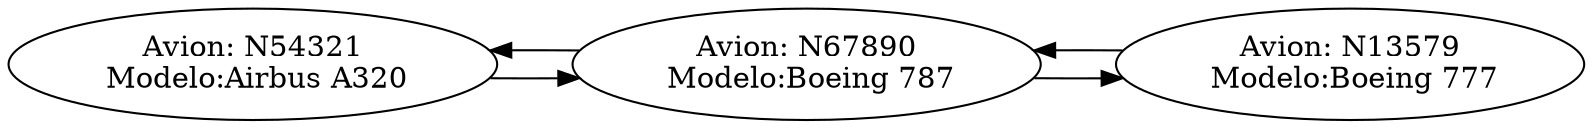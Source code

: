 digraph ListaCircularDoble {
    rankdir=LR;
    "0x2b94c8f14c0" [label="Avion: N54321\n Modelo:Airbus A320"];
    "0x2b94c8f14c0" -> "0x2b94c8f1650";
    "0x2b94c8f1650" -> "0x2b94c8f14c0" [constraint=false];
    "0x2b94c8f1650" [label="Avion: N67890\n Modelo:Boeing 787"];
    "0x2b94c8f1650" -> "0x2b94c7a3800";
    "0x2b94c7a3800" -> "0x2b94c8f1650" [constraint=false];
    "0x2b94c7a3800" [label="Avion: N13579\n Modelo:Boeing 777"];
}
